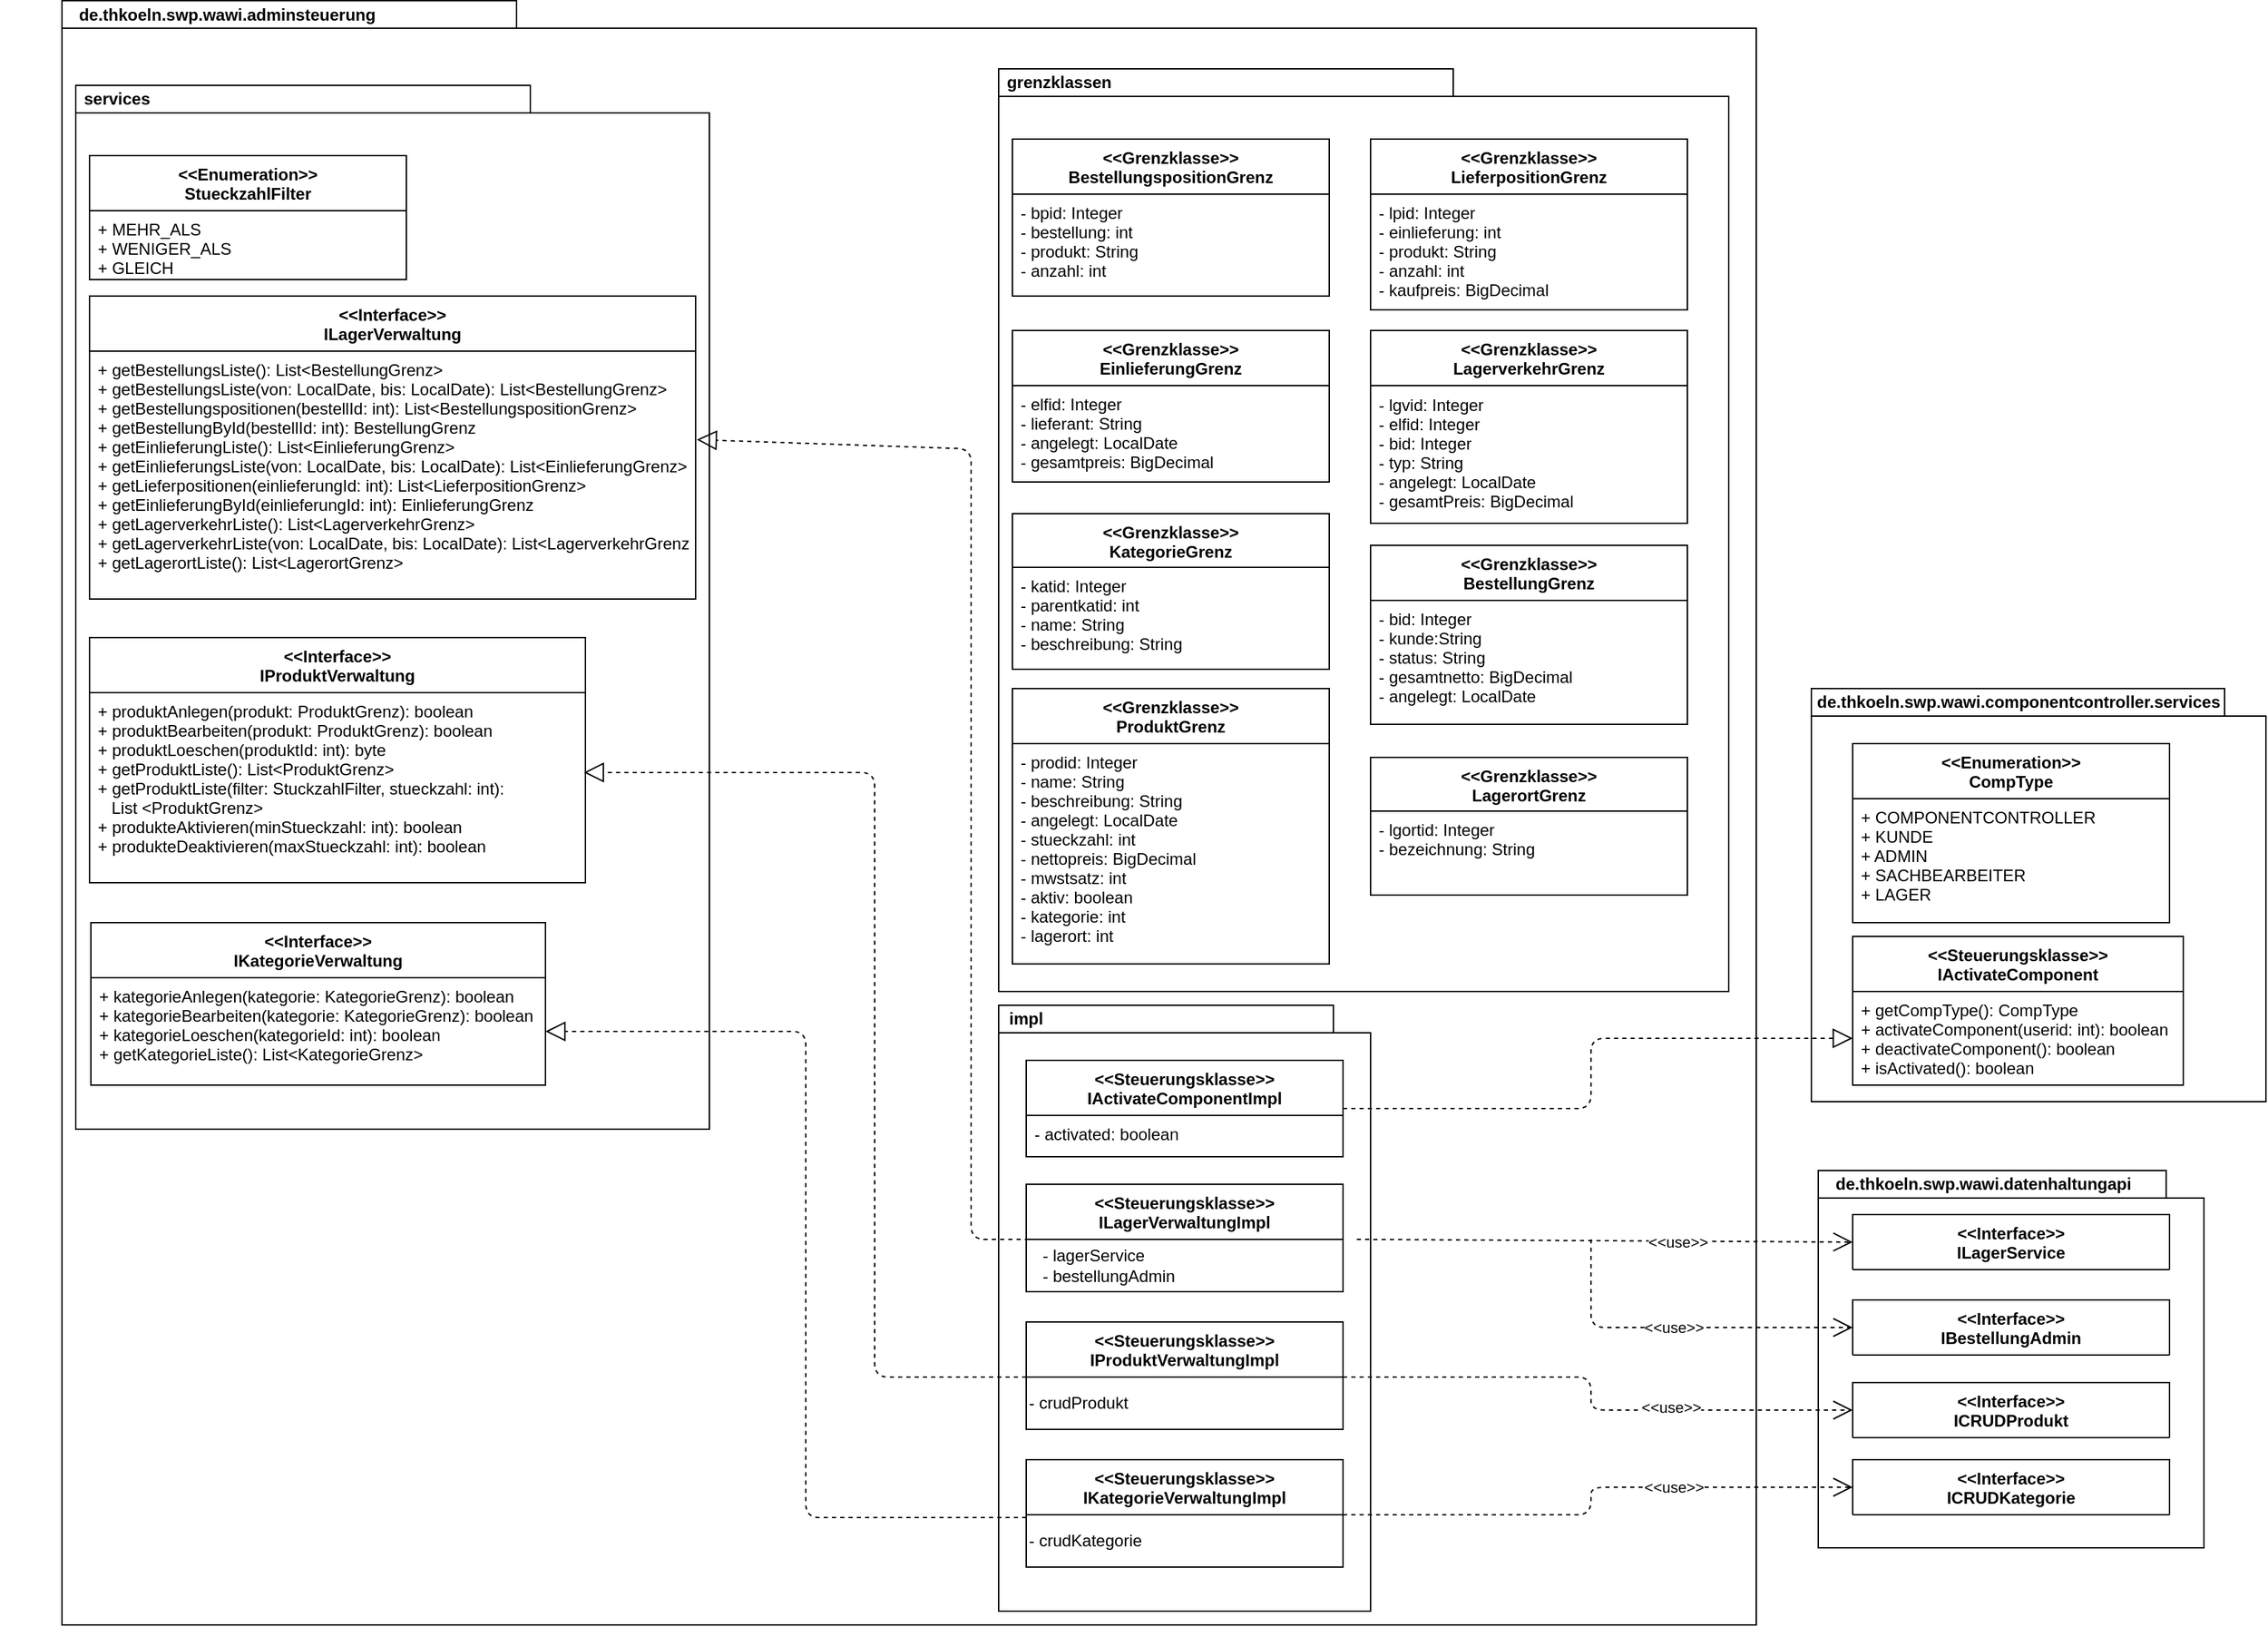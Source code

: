 <mxfile version="14.6.13" type="device"><diagram id="ldxtFqxXr9e4dVr3K4hG" name="Page-1"><mxGraphModel dx="2276" dy="1406" grid="1" gridSize="10" guides="1" tooltips="1" connect="1" arrows="1" fold="1" page="1" pageScale="1" pageWidth="850" pageHeight="1100" math="0" shadow="0"><root><mxCell id="0"/><mxCell id="1" parent="0"/><mxCell id="Y42sP0HJCTlz3BlJN1kY-29" value="" style="shape=folder;fontStyle=1;spacingTop=10;tabWidth=330;tabHeight=20;tabPosition=left;html=1;" parent="1" vertex="1"><mxGeometry x="-140" y="290.5" width="1230" height="1179.5" as="geometry"/></mxCell><mxCell id="Y42sP0HJCTlz3BlJN1kY-36" value="" style="shape=folder;fontStyle=1;spacingTop=10;tabWidth=330;tabHeight=20;tabPosition=left;html=1;" parent="1" vertex="1"><mxGeometry x="540" y="1020" width="270" height="440" as="geometry"/></mxCell><mxCell id="Y42sP0HJCTlz3BlJN1kY-34" value="" style="shape=folder;fontStyle=1;spacingTop=10;tabWidth=330;tabHeight=20;tabPosition=left;html=1;" parent="1" vertex="1"><mxGeometry x="540" y="340" width="530" height="670" as="geometry"/></mxCell><mxCell id="Y42sP0HJCTlz3BlJN1kY-32" value="" style="shape=folder;fontStyle=1;spacingTop=10;tabWidth=330;tabHeight=20;tabPosition=left;html=1;" parent="1" vertex="1"><mxGeometry x="-130" y="352" width="460" height="758" as="geometry"/></mxCell><mxCell id="Y42sP0HJCTlz3BlJN1kY-27" value="" style="shape=folder;fontStyle=1;spacingTop=10;tabWidth=330;tabHeight=20;tabPosition=left;html=1;" parent="1" vertex="1"><mxGeometry x="1135" y="1140" width="280" height="274" as="geometry"/></mxCell><mxCell id="Y42sP0HJCTlz3BlJN1kY-25" value="" style="shape=folder;fontStyle=1;spacingTop=10;tabWidth=330;tabHeight=20;tabPosition=left;html=1;" parent="1" vertex="1"><mxGeometry x="1130" y="790" width="330" height="300" as="geometry"/></mxCell><mxCell id="j_4xlc8GxDSrnrXDraQm-1" value="&lt;&lt;Interface&gt;&gt;&#10;IProduktVerwaltung " style="swimlane;fontStyle=1;align=center;verticalAlign=top;childLayout=stackLayout;horizontal=1;startSize=40;horizontalStack=0;resizeParent=1;resizeParentMax=0;resizeLast=0;collapsible=1;marginBottom=0;" parent="1" vertex="1"><mxGeometry x="-120" y="753" width="360" height="178" as="geometry"/></mxCell><mxCell id="j_4xlc8GxDSrnrXDraQm-4" value="+ produktAnlegen(produkt: ProduktGrenz): boolean&#10;+ produktBearbeiten(produkt: ProduktGrenz): boolean&#10;+ produktLoeschen(produktId: int): byte&#10;+ getProduktListe(): List&lt;ProduktGrenz&gt; &#10;+ getProduktListe(filter: StuckzahlFilter, stueckzahl: int):&#10;   List &lt;ProduktGrenz&gt;&#10;+ produkteAktivieren(minStueckzahl: int): boolean&#10;+ produkteDeaktivieren(maxStueckzahl: int): boolean&#10;&#10;" style="text;strokeColor=none;fillColor=none;align=left;verticalAlign=top;spacingLeft=4;spacingRight=4;overflow=hidden;rotatable=0;points=[[0,0.5],[1,0.5]];portConstraint=eastwest;" parent="j_4xlc8GxDSrnrXDraQm-1" vertex="1"><mxGeometry y="40" width="360" height="138" as="geometry"/></mxCell><mxCell id="j_4xlc8GxDSrnrXDraQm-29" value="&lt;&lt;Grenzklasse&gt;&gt;&#10;ProduktGrenz" style="swimlane;fontStyle=1;align=center;verticalAlign=top;childLayout=stackLayout;horizontal=1;startSize=40;horizontalStack=0;resizeParent=1;resizeParentMax=0;resizeLast=0;collapsible=1;marginBottom=0;" parent="1" vertex="1"><mxGeometry x="550" y="790" width="230" height="200" as="geometry"/></mxCell><mxCell id="j_4xlc8GxDSrnrXDraQm-30" value="- prodid: Integer&#10;- name: String&#10;- beschreibung: String&#10;- angelegt: LocalDate&#10;- stueckzahl: int&#10;- nettopreis: BigDecimal&#10;- mwstsatz: int&#10;- aktiv: boolean&#10;- kategorie: int&#10;- lagerort: int&#10; " style="text;strokeColor=none;fillColor=none;align=left;verticalAlign=top;spacingLeft=4;spacingRight=4;overflow=hidden;rotatable=0;points=[[0,0.5],[1,0.5]];portConstraint=eastwest;" parent="j_4xlc8GxDSrnrXDraQm-29" vertex="1"><mxGeometry y="40" width="230" height="160" as="geometry"/></mxCell><mxCell id="j_4xlc8GxDSrnrXDraQm-33" value="&lt;&lt;Interface&gt;&gt;&#10;IKategorieVerwaltung" style="swimlane;fontStyle=1;align=center;verticalAlign=top;childLayout=stackLayout;horizontal=1;startSize=40;horizontalStack=0;resizeParent=1;resizeParentMax=0;resizeLast=0;collapsible=1;marginBottom=0;" parent="1" vertex="1"><mxGeometry x="-119" y="960" width="330" height="118" as="geometry"/></mxCell><mxCell id="j_4xlc8GxDSrnrXDraQm-36" value="+ kategorieAnlegen(kategorie: KategorieGrenz): boolean&#10;+ kategorieBearbeiten(kategorie: KategorieGrenz): boolean&#10;+ kategorieLoeschen(kategorieId: int): boolean&#10;+ getKategorieListe(): List&lt;KategorieGrenz&gt;&#10;&#10;" style="text;strokeColor=none;fillColor=none;align=left;verticalAlign=top;spacingLeft=4;spacingRight=4;overflow=hidden;rotatable=0;points=[[0,0.5],[1,0.5]];portConstraint=eastwest;" parent="j_4xlc8GxDSrnrXDraQm-33" vertex="1"><mxGeometry y="40" width="330" height="78" as="geometry"/></mxCell><mxCell id="j_4xlc8GxDSrnrXDraQm-37" value="&lt;&lt;Grenzklasse&gt;&gt;&#10;KategorieGrenz" style="swimlane;fontStyle=1;align=center;verticalAlign=top;childLayout=stackLayout;horizontal=1;startSize=39;horizontalStack=0;resizeParent=1;resizeParentMax=0;resizeLast=0;collapsible=1;marginBottom=0;" parent="1" vertex="1"><mxGeometry x="550" y="663" width="230" height="113" as="geometry"/></mxCell><mxCell id="j_4xlc8GxDSrnrXDraQm-38" value="- katid: Integer&#10;- parentkatid: int&#10;- name: String&#10;- beschreibung: String&#10;&#10;" style="text;strokeColor=none;fillColor=none;align=left;verticalAlign=top;spacingLeft=4;spacingRight=4;overflow=hidden;rotatable=0;points=[[0,0.5],[1,0.5]];portConstraint=eastwest;" parent="j_4xlc8GxDSrnrXDraQm-37" vertex="1"><mxGeometry y="39" width="230" height="74" as="geometry"/></mxCell><mxCell id="j_4xlc8GxDSrnrXDraQm-45" value="&lt;&lt;Grenzklasse&gt;&gt;&#10;EinlieferungGrenz" style="swimlane;fontStyle=1;align=center;verticalAlign=top;childLayout=stackLayout;horizontal=1;startSize=40;horizontalStack=0;resizeParent=1;resizeParentMax=0;resizeLast=0;collapsible=1;marginBottom=0;" parent="1" vertex="1"><mxGeometry x="550" y="530" width="230" height="110" as="geometry"/></mxCell><mxCell id="j_4xlc8GxDSrnrXDraQm-46" value="- elfid: Integer&#10;- lieferant: String&#10;- angelegt: LocalDate&#10;- gesamtpreis: BigDecimal" style="text;strokeColor=none;fillColor=none;align=left;verticalAlign=top;spacingLeft=4;spacingRight=4;overflow=hidden;rotatable=0;points=[[0,0.5],[1,0.5]];portConstraint=eastwest;" parent="j_4xlc8GxDSrnrXDraQm-45" vertex="1"><mxGeometry y="40" width="230" height="70" as="geometry"/></mxCell><mxCell id="j_4xlc8GxDSrnrXDraQm-49" value="&lt;&lt;Grenzklasse&gt;&gt;&#10;BestellungGrenz" style="swimlane;fontStyle=1;align=center;verticalAlign=top;childLayout=stackLayout;horizontal=1;startSize=40;horizontalStack=0;resizeParent=1;resizeParentMax=0;resizeLast=0;collapsible=1;marginBottom=0;" parent="1" vertex="1"><mxGeometry x="810" y="686" width="230" height="130" as="geometry"/></mxCell><mxCell id="j_4xlc8GxDSrnrXDraQm-50" value="- bid: Integer&#10;- kunde:String&#10;- status: String&#10;- gesamtnetto: BigDecimal&#10;- angelegt: LocalDate&#10;" style="text;strokeColor=none;fillColor=none;align=left;verticalAlign=top;spacingLeft=4;spacingRight=4;overflow=hidden;rotatable=0;points=[[0,0.5],[1,0.5]];portConstraint=eastwest;" parent="j_4xlc8GxDSrnrXDraQm-49" vertex="1"><mxGeometry y="40" width="230" height="90" as="geometry"/></mxCell><mxCell id="j_4xlc8GxDSrnrXDraQm-53" value="&lt;&lt;Grenzklasse&gt;&gt;&#10;LieferpositionGrenz" style="swimlane;fontStyle=1;align=center;verticalAlign=top;childLayout=stackLayout;horizontal=1;startSize=40;horizontalStack=0;resizeParent=1;resizeParentMax=0;resizeLast=0;collapsible=1;marginBottom=0;" parent="1" vertex="1"><mxGeometry x="810" y="391" width="230" height="124" as="geometry"/></mxCell><mxCell id="j_4xlc8GxDSrnrXDraQm-69" value="- lpid: Integer&#10;- einlieferung: int&#10;- produkt: String&#10;- anzahl: int&#10;- kaufpreis: BigDecimal&#10;&#10;&#10;" style="text;strokeColor=none;fillColor=none;align=left;verticalAlign=top;spacingLeft=4;spacingRight=4;overflow=hidden;rotatable=0;points=[[0,0.5],[1,0.5]];portConstraint=eastwest;" parent="j_4xlc8GxDSrnrXDraQm-53" vertex="1"><mxGeometry y="40" width="230" height="84" as="geometry"/></mxCell><mxCell id="j_4xlc8GxDSrnrXDraQm-57" value="&lt;&lt;Grenzklasse&gt;&gt;&#10;BestellungspositionGrenz" style="swimlane;fontStyle=1;align=center;verticalAlign=top;childLayout=stackLayout;horizontal=1;startSize=40;horizontalStack=0;resizeParent=1;resizeParentMax=0;resizeLast=0;collapsible=1;marginBottom=0;" parent="1" vertex="1"><mxGeometry x="550" y="391" width="230" height="114" as="geometry"/></mxCell><mxCell id="j_4xlc8GxDSrnrXDraQm-58" value="- bpid: Integer&#10;- bestellung: int&#10;- produkt: String&#10;- anzahl: int&#10;" style="text;strokeColor=none;fillColor=none;align=left;verticalAlign=top;spacingLeft=4;spacingRight=4;overflow=hidden;rotatable=0;points=[[0,0.5],[1,0.5]];portConstraint=eastwest;" parent="j_4xlc8GxDSrnrXDraQm-57" vertex="1"><mxGeometry y="40" width="230" height="74" as="geometry"/></mxCell><mxCell id="j_4xlc8GxDSrnrXDraQm-61" value="&lt;&lt;Grenzklasse&gt;&gt;&#10;LagerverkehrGrenz" style="swimlane;fontStyle=1;align=center;verticalAlign=top;childLayout=stackLayout;horizontal=1;startSize=40;horizontalStack=0;resizeParent=1;resizeParentMax=0;resizeLast=0;collapsible=1;marginBottom=0;" parent="1" vertex="1"><mxGeometry x="810" y="530" width="230" height="140" as="geometry"/></mxCell><mxCell id="j_4xlc8GxDSrnrXDraQm-65" value="&lt;&lt;Steuerungsklasse&gt;&gt;&#10;IActivateComponentImpl " style="swimlane;fontStyle=1;align=center;verticalAlign=top;childLayout=stackLayout;horizontal=1;startSize=40;horizontalStack=0;resizeParent=1;resizeParentMax=0;resizeLast=0;collapsible=1;marginBottom=0;" parent="1" vertex="1"><mxGeometry x="560" y="1060" width="230" height="70" as="geometry"/></mxCell><mxCell id="j_4xlc8GxDSrnrXDraQm-66" value="- activated: boolean&#10;&#10;" style="text;strokeColor=none;fillColor=none;align=left;verticalAlign=top;spacingLeft=4;spacingRight=4;overflow=hidden;rotatable=0;points=[[0,0.5],[1,0.5]];portConstraint=eastwest;" parent="j_4xlc8GxDSrnrXDraQm-65" vertex="1"><mxGeometry y="40" width="230" height="30" as="geometry"/></mxCell><mxCell id="j_4xlc8GxDSrnrXDraQm-70" value="&lt;&lt;Interface&gt;&gt;&#10;ILagerVerwaltung" style="swimlane;fontStyle=1;align=center;verticalAlign=top;childLayout=stackLayout;horizontal=1;startSize=40;horizontalStack=0;resizeParent=1;resizeParentMax=0;resizeLast=0;collapsible=1;marginBottom=0;" parent="1" vertex="1"><mxGeometry x="-120" y="505" width="440" height="220" as="geometry"/></mxCell><mxCell id="j_4xlc8GxDSrnrXDraQm-73" value="+ getBestellungsListe(): List&lt;BestellungGrenz&gt;&#10;+ getBestellungsListe(von: LocalDate, bis: LocalDate): List&lt;BestellungGrenz&gt;&#10;+ getBestellungspositionen(bestellId: int): List&lt;BestellungspositionGrenz&gt;&#10;+ getBestellungById(bestellId: int): BestellungGrenz&#10;+ getEinlieferungListe(): List&lt;EinlieferungGrenz&gt;&#10;+ getEinlieferungsListe(von: LocalDate, bis: LocalDate): List&lt;EinlieferungGrenz&gt;&#10;+ getLieferpositionen(einlieferungId: int): List&lt;LieferpositionGrenz&gt;&#10;+ getEinlieferungById(einlieferungId: int): EinlieferungGrenz&#10;+ getLagerverkehrListe(): List&lt;LagerverkehrGrenz&gt;&#10;+ getLagerverkehrListe(von: LocalDate, bis: LocalDate): List&lt;LagerverkehrGrenz&gt;&#10;+ getLagerortListe(): List&lt;LagerortGrenz&gt;&#10;&#10;&#10;&#10;" style="text;strokeColor=none;fillColor=none;align=left;verticalAlign=top;spacingLeft=4;spacingRight=4;overflow=hidden;rotatable=0;points=[[0,0.5],[1,0.5]];portConstraint=eastwest;" parent="j_4xlc8GxDSrnrXDraQm-70" vertex="1"><mxGeometry y="40" width="440" height="180" as="geometry"/></mxCell><mxCell id="Y42sP0HJCTlz3BlJN1kY-1" value="&lt;&lt;Enumeration&gt;&gt;&#10;StueckzahlFilter" style="swimlane;fontStyle=1;align=center;verticalAlign=top;childLayout=stackLayout;horizontal=1;startSize=40;horizontalStack=0;resizeParent=1;resizeParentMax=0;resizeLast=0;collapsible=1;marginBottom=0;" parent="1" vertex="1"><mxGeometry x="-120" y="403" width="230" height="90" as="geometry"/></mxCell><mxCell id="Y42sP0HJCTlz3BlJN1kY-2" value="+ MEHR_ALS&#10;+ WENIGER_ALS&#10;+ GLEICH&#10;" style="text;strokeColor=none;fillColor=none;align=left;verticalAlign=top;spacingLeft=4;spacingRight=4;overflow=hidden;rotatable=0;points=[[0,0.5],[1,0.5]];portConstraint=eastwest;" parent="Y42sP0HJCTlz3BlJN1kY-1" vertex="1"><mxGeometry y="40" width="230" height="50" as="geometry"/></mxCell><mxCell id="Y42sP0HJCTlz3BlJN1kY-3" value="&lt;&lt;Steuerungsklasse&gt;&gt;&#10;ILagerVerwaltungImpl" style="swimlane;fontStyle=1;align=center;verticalAlign=top;childLayout=stackLayout;horizontal=1;startSize=40;horizontalStack=0;resizeParent=1;resizeParentMax=0;resizeLast=0;collapsible=1;marginBottom=0;" parent="1" vertex="1"><mxGeometry x="560" y="1150" width="230" height="78" as="geometry"/></mxCell><mxCell id="Y42sP0HJCTlz3BlJN1kY-5" value="&lt;&lt;Steuerungsklasse&gt;&gt;&#10;IKategorieVerwaltungImpl" style="swimlane;fontStyle=1;align=center;verticalAlign=top;childLayout=stackLayout;horizontal=1;startSize=40;horizontalStack=0;resizeParent=1;resizeParentMax=0;resizeLast=0;collapsible=1;marginBottom=0;" parent="1" vertex="1"><mxGeometry x="560" y="1350" width="230" height="78" as="geometry"/></mxCell><mxCell id="Y42sP0HJCTlz3BlJN1kY-56" value="- crudKategorie" style="text;html=1;strokeColor=none;fillColor=none;align=left;verticalAlign=middle;whiteSpace=wrap;rounded=0;" parent="Y42sP0HJCTlz3BlJN1kY-5" vertex="1"><mxGeometry y="40" width="230" height="38" as="geometry"/></mxCell><mxCell id="Y42sP0HJCTlz3BlJN1kY-7" value="&lt;&lt;Steuerungsklasse&gt;&gt;&#10;IProduktVerwaltungImpl" style="swimlane;fontStyle=1;align=center;verticalAlign=top;childLayout=stackLayout;horizontal=1;startSize=40;horizontalStack=0;resizeParent=1;resizeParentMax=0;resizeLast=0;collapsible=1;marginBottom=0;" parent="1" vertex="1"><mxGeometry x="560" y="1250" width="230" height="78" as="geometry"/></mxCell><mxCell id="Y42sP0HJCTlz3BlJN1kY-55" value="- crudProdukt" style="text;html=1;strokeColor=none;fillColor=none;align=left;verticalAlign=middle;whiteSpace=wrap;rounded=0;" parent="Y42sP0HJCTlz3BlJN1kY-7" vertex="1"><mxGeometry y="40" width="230" height="38" as="geometry"/></mxCell><mxCell id="Y42sP0HJCTlz3BlJN1kY-10" value="&lt;&lt;Interface&gt;&gt;&#10;ICRUDKategorie" style="swimlane;fontStyle=1;align=center;verticalAlign=top;childLayout=stackLayout;horizontal=1;startSize=40;horizontalStack=0;resizeParent=1;resizeParentMax=0;resizeLast=0;collapsible=1;marginBottom=0;" parent="1" vertex="1"><mxGeometry x="1160" y="1350" width="230" height="40" as="geometry"/></mxCell><mxCell id="Y42sP0HJCTlz3BlJN1kY-12" value="&lt;&lt;Interface&gt;&gt;&#10;ICRUDProdukt" style="swimlane;fontStyle=1;align=center;verticalAlign=top;childLayout=stackLayout;horizontal=1;startSize=40;horizontalStack=0;resizeParent=1;resizeParentMax=0;resizeLast=0;collapsible=1;marginBottom=0;" parent="1" vertex="1"><mxGeometry x="1160" y="1294" width="230" height="40" as="geometry"/></mxCell><mxCell id="Y42sP0HJCTlz3BlJN1kY-14" value="&lt;&lt;Interface&gt;&gt;&#10;ILagerService" style="swimlane;fontStyle=1;align=center;verticalAlign=top;childLayout=stackLayout;horizontal=1;startSize=40;horizontalStack=0;resizeParent=1;resizeParentMax=0;resizeLast=0;collapsible=1;marginBottom=0;" parent="1" vertex="1"><mxGeometry x="1160" y="1172" width="230" height="40" as="geometry"/></mxCell><mxCell id="Y42sP0HJCTlz3BlJN1kY-16" value="&lt;&lt;Interface&gt;&gt;&#10;IBestellungAdmin" style="swimlane;fontStyle=1;align=center;verticalAlign=top;childLayout=stackLayout;horizontal=1;startSize=40;horizontalStack=0;resizeParent=1;resizeParentMax=0;resizeLast=0;collapsible=1;marginBottom=0;" parent="1" vertex="1"><mxGeometry x="1160" y="1234" width="230" height="40" as="geometry"/></mxCell><mxCell id="Y42sP0HJCTlz3BlJN1kY-18" value="&lt;&lt;Enumeration&gt;&gt;&#10;CompType" style="swimlane;fontStyle=1;align=center;verticalAlign=top;childLayout=stackLayout;horizontal=1;startSize=40;horizontalStack=0;resizeParent=1;resizeParentMax=0;resizeLast=0;collapsible=1;marginBottom=0;" parent="1" vertex="1"><mxGeometry x="1160" y="830" width="230" height="130" as="geometry"/></mxCell><mxCell id="Y42sP0HJCTlz3BlJN1kY-19" value="+ COMPONENTCONTROLLER&#10;+ KUNDE&#10;+ ADMIN&#10;+ SACHBEARBEITER&#10;+ LAGER&#10;" style="text;strokeColor=none;fillColor=none;align=left;verticalAlign=top;spacingLeft=4;spacingRight=4;overflow=hidden;rotatable=0;points=[[0,0.5],[1,0.5]];portConstraint=eastwest;" parent="Y42sP0HJCTlz3BlJN1kY-18" vertex="1"><mxGeometry y="40" width="230" height="90" as="geometry"/></mxCell><mxCell id="Y42sP0HJCTlz3BlJN1kY-21" value="&lt;&lt;Steuerungsklasse&gt;&gt;&#10;IActivateComponent " style="swimlane;fontStyle=1;align=center;verticalAlign=top;childLayout=stackLayout;horizontal=1;startSize=40;horizontalStack=0;resizeParent=1;resizeParentMax=0;resizeLast=0;collapsible=1;marginBottom=0;" parent="1" vertex="1"><mxGeometry x="1160" y="970" width="240" height="108" as="geometry"/></mxCell><mxCell id="Y42sP0HJCTlz3BlJN1kY-24" value="+ getCompType(): CompType&#10;+ activateComponent(userid: int): boolean&#10;+ deactivateComponent(): boolean&#10;+ isActivated(): boolean&#10;" style="text;strokeColor=none;fillColor=none;align=left;verticalAlign=top;spacingLeft=4;spacingRight=4;overflow=hidden;rotatable=0;points=[[0,0.5],[1,0.5]];portConstraint=eastwest;" parent="Y42sP0HJCTlz3BlJN1kY-21" vertex="1"><mxGeometry y="40" width="240" height="68" as="geometry"/></mxCell><mxCell id="Y42sP0HJCTlz3BlJN1kY-26" value="&lt;b&gt;de.thkoeln.swp.wawi.componentcontroller.services&lt;/b&gt;" style="text;html=1;strokeColor=none;fillColor=none;align=center;verticalAlign=middle;whiteSpace=wrap;rounded=0;" parent="1" vertex="1"><mxGeometry x="1117.5" y="790" width="325" height="20" as="geometry"/></mxCell><mxCell id="Y42sP0HJCTlz3BlJN1kY-28" value="&lt;b&gt;de.thkoeln.swp.wawi.datenhaltungapi&lt;/b&gt;" style="text;html=1;strokeColor=none;fillColor=none;align=center;verticalAlign=middle;whiteSpace=wrap;rounded=0;" parent="1" vertex="1"><mxGeometry x="1100" y="1140" width="310" height="20" as="geometry"/></mxCell><mxCell id="Y42sP0HJCTlz3BlJN1kY-31" value="&lt;b&gt;de.thkoeln.swp.wawi.adminsteuerung&lt;/b&gt;" style="text;html=1;strokeColor=none;fillColor=none;align=center;verticalAlign=middle;whiteSpace=wrap;rounded=0;" parent="1" vertex="1"><mxGeometry x="-185" y="290.5" width="330" height="20" as="geometry"/></mxCell><mxCell id="Y42sP0HJCTlz3BlJN1kY-33" value="&lt;b&gt;services&lt;/b&gt;" style="text;html=1;strokeColor=none;fillColor=none;align=center;verticalAlign=middle;whiteSpace=wrap;rounded=0;" parent="1" vertex="1"><mxGeometry x="-130" y="352" width="60" height="20" as="geometry"/></mxCell><mxCell id="Y42sP0HJCTlz3BlJN1kY-35" value="&lt;b&gt;grenzklassen&lt;/b&gt;" style="text;html=1;strokeColor=none;fillColor=none;align=center;verticalAlign=middle;whiteSpace=wrap;rounded=0;" parent="1" vertex="1"><mxGeometry x="544" y="340" width="80" height="20" as="geometry"/></mxCell><mxCell id="Y42sP0HJCTlz3BlJN1kY-37" value="&lt;b&gt;impl&lt;/b&gt;" style="text;html=1;strokeColor=none;fillColor=none;align=center;verticalAlign=middle;whiteSpace=wrap;rounded=0;" parent="1" vertex="1"><mxGeometry x="540" y="1020" width="40" height="20" as="geometry"/></mxCell><mxCell id="Y42sP0HJCTlz3BlJN1kY-39" value="" style="endArrow=block;dashed=1;endFill=0;endSize=12;html=1;entryX=1.002;entryY=0.357;entryDx=0;entryDy=0;entryPerimeter=0;" parent="1" target="j_4xlc8GxDSrnrXDraQm-73" edge="1"><mxGeometry width="160" relative="1" as="geometry"><mxPoint x="640" y="1190" as="sourcePoint"/><mxPoint x="810" y="960" as="targetPoint"/><Array as="points"><mxPoint x="520" y="1190"/><mxPoint x="520" y="920"/><mxPoint x="520" y="760"/><mxPoint x="520" y="616"/></Array></mxGeometry></mxCell><mxCell id="Y42sP0HJCTlz3BlJN1kY-40" value="" style="endArrow=block;dashed=1;endFill=0;endSize=12;html=1;entryX=0.997;entryY=0.42;entryDx=0;entryDy=0;entryPerimeter=0;" parent="1" target="j_4xlc8GxDSrnrXDraQm-4" edge="1"><mxGeometry width="160" relative="1" as="geometry"><mxPoint x="560" y="1290" as="sourcePoint"/><mxPoint x="810" y="960" as="targetPoint"/><Array as="points"><mxPoint x="450" y="1290"/><mxPoint x="450" y="851"/></Array></mxGeometry></mxCell><mxCell id="Y42sP0HJCTlz3BlJN1kY-41" value="" style="endArrow=block;dashed=1;endFill=0;endSize=12;html=1;entryX=1;entryY=0.5;entryDx=0;entryDy=0;" parent="1" target="j_4xlc8GxDSrnrXDraQm-36" edge="1"><mxGeometry width="160" relative="1" as="geometry"><mxPoint x="560" y="1392" as="sourcePoint"/><mxPoint x="810" y="1060" as="targetPoint"/><Array as="points"><mxPoint x="400" y="1392"/><mxPoint x="400" y="1039"/></Array></mxGeometry></mxCell><mxCell id="Y42sP0HJCTlz3BlJN1kY-45" value="" style="endArrow=block;dashed=1;endFill=0;endSize=12;html=1;exitX=1;exitY=0.5;exitDx=0;exitDy=0;entryX=0;entryY=0.5;entryDx=0;entryDy=0;startArrow=none;" parent="1" target="Y42sP0HJCTlz3BlJN1kY-24" edge="1"><mxGeometry width="160" relative="1" as="geometry"><mxPoint x="940" y="1095" as="sourcePoint"/><mxPoint x="810" y="970" as="targetPoint"/><Array as="points"><mxPoint x="970" y="1095"/><mxPoint x="970" y="1044"/></Array></mxGeometry></mxCell><mxCell id="Y42sP0HJCTlz3BlJN1kY-49" value="" style="endArrow=none;dashed=1;endFill=0;endSize=12;html=1;exitX=1;exitY=0.5;exitDx=0;exitDy=0;" parent="1" source="j_4xlc8GxDSrnrXDraQm-65" edge="1"><mxGeometry width="160" relative="1" as="geometry"><mxPoint x="790" y="1095" as="sourcePoint"/><mxPoint x="950" y="1095" as="targetPoint"/><Array as="points"/></mxGeometry></mxCell><mxCell id="ieT8WVgAhDJJ9gw0sui6-1" value="&lt;&lt;Grenzklasse&gt;&gt;&#10;LagerortGrenz" style="swimlane;fontStyle=1;align=center;verticalAlign=top;childLayout=stackLayout;horizontal=1;startSize=39;horizontalStack=0;resizeParent=1;resizeParentMax=0;resizeLast=0;collapsible=1;marginBottom=0;" parent="1" vertex="1"><mxGeometry x="810" y="840" width="230" height="100" as="geometry"/></mxCell><mxCell id="ieT8WVgAhDJJ9gw0sui6-2" value="- lgortid: Integer&#10;- bezeichnung: String" style="text;strokeColor=none;fillColor=none;align=left;verticalAlign=top;spacingLeft=4;spacingRight=4;overflow=hidden;rotatable=0;points=[[0,0.5],[1,0.5]];portConstraint=eastwest;" parent="ieT8WVgAhDJJ9gw0sui6-1" vertex="1"><mxGeometry y="39" width="230" height="61" as="geometry"/></mxCell><mxCell id="1qRBkvx8u_lrfTE4WLGf-4" value="&amp;lt;&amp;lt;use&amp;gt;&amp;gt;" style="endArrow=open;endSize=12;dashed=1;html=1;exitX=1;exitY=0;exitDx=0;exitDy=0;entryX=0;entryY=0.5;entryDx=0;entryDy=0;" parent="1" source="Y42sP0HJCTlz3BlJN1kY-55" target="Y42sP0HJCTlz3BlJN1kY-12" edge="1"><mxGeometry x="0.331" y="2" width="160" relative="1" as="geometry"><mxPoint x="830" y="1110" as="sourcePoint"/><mxPoint x="990" y="1110" as="targetPoint"/><Array as="points"><mxPoint x="970" y="1290"/><mxPoint x="970" y="1314"/></Array><mxPoint as="offset"/></mxGeometry></mxCell><mxCell id="1qRBkvx8u_lrfTE4WLGf-5" value="&amp;lt;&amp;lt;use&amp;gt;&amp;gt;" style="endArrow=open;endSize=12;dashed=1;html=1;entryX=0;entryY=0.5;entryDx=0;entryDy=0;" parent="1" target="Y42sP0HJCTlz3BlJN1kY-16" edge="1"><mxGeometry x="-0.024" width="160" relative="1" as="geometry"><mxPoint x="970" y="1190" as="sourcePoint"/><mxPoint x="990" y="1110" as="targetPoint"/><Array as="points"><mxPoint x="970" y="1254"/></Array><mxPoint as="offset"/></mxGeometry></mxCell><mxCell id="1qRBkvx8u_lrfTE4WLGf-6" value="&amp;lt;&amp;lt;use&amp;gt;&amp;gt;" style="endArrow=open;endSize=12;dashed=1;html=1;exitX=1;exitY=0;exitDx=0;exitDy=0;entryX=0;entryY=0.5;entryDx=0;entryDy=0;" parent="1" source="Y42sP0HJCTlz3BlJN1kY-54" target="Y42sP0HJCTlz3BlJN1kY-14" edge="1"><mxGeometry x="0.297" y="-1" width="160" relative="1" as="geometry"><mxPoint x="830" y="1110" as="sourcePoint"/><mxPoint x="990" y="1110" as="targetPoint"/><mxPoint as="offset"/></mxGeometry></mxCell><mxCell id="1qRBkvx8u_lrfTE4WLGf-7" value="&amp;lt;&amp;lt;use&amp;gt;&amp;gt;" style="endArrow=open;endSize=12;dashed=1;html=1;exitX=1;exitY=0;exitDx=0;exitDy=0;entryX=0;entryY=0.5;entryDx=0;entryDy=0;" parent="1" source="Y42sP0HJCTlz3BlJN1kY-56" target="Y42sP0HJCTlz3BlJN1kY-10" edge="1"><mxGeometry x="0.333" width="160" relative="1" as="geometry"><mxPoint x="830" y="1110" as="sourcePoint"/><mxPoint x="990" y="1110" as="targetPoint"/><Array as="points"><mxPoint x="970" y="1390"/><mxPoint x="970" y="1370"/></Array><mxPoint as="offset"/></mxGeometry></mxCell><mxCell id="j_4xlc8GxDSrnrXDraQm-62" value="- lgvid: Integer&#10;- elfid: Integer&#10;- bid: Integer&#10;- typ: String&#10;- angelegt: LocalDate&#10;- gesamtPreis: BigDecimal" style="text;strokeColor=none;fillColor=none;align=left;verticalAlign=top;spacingLeft=4;spacingRight=4;overflow=hidden;rotatable=0;points=[[0,0.5],[1,0.5]];portConstraint=eastwest;" parent="1" vertex="1"><mxGeometry x="810" y="570.5" width="230" height="99.5" as="geometry"/></mxCell><mxCell id="Y42sP0HJCTlz3BlJN1kY-54" value="&lt;div&gt;- lagerService&lt;/div&gt;&lt;div&gt;- bestellungAdmin&lt;br&gt;&lt;/div&gt;" style="text;html=1;strokeColor=none;fillColor=none;align=left;verticalAlign=middle;whiteSpace=wrap;rounded=0;" parent="1" vertex="1"><mxGeometry x="570" y="1190" width="230" height="38" as="geometry"/></mxCell></root></mxGraphModel></diagram></mxfile>